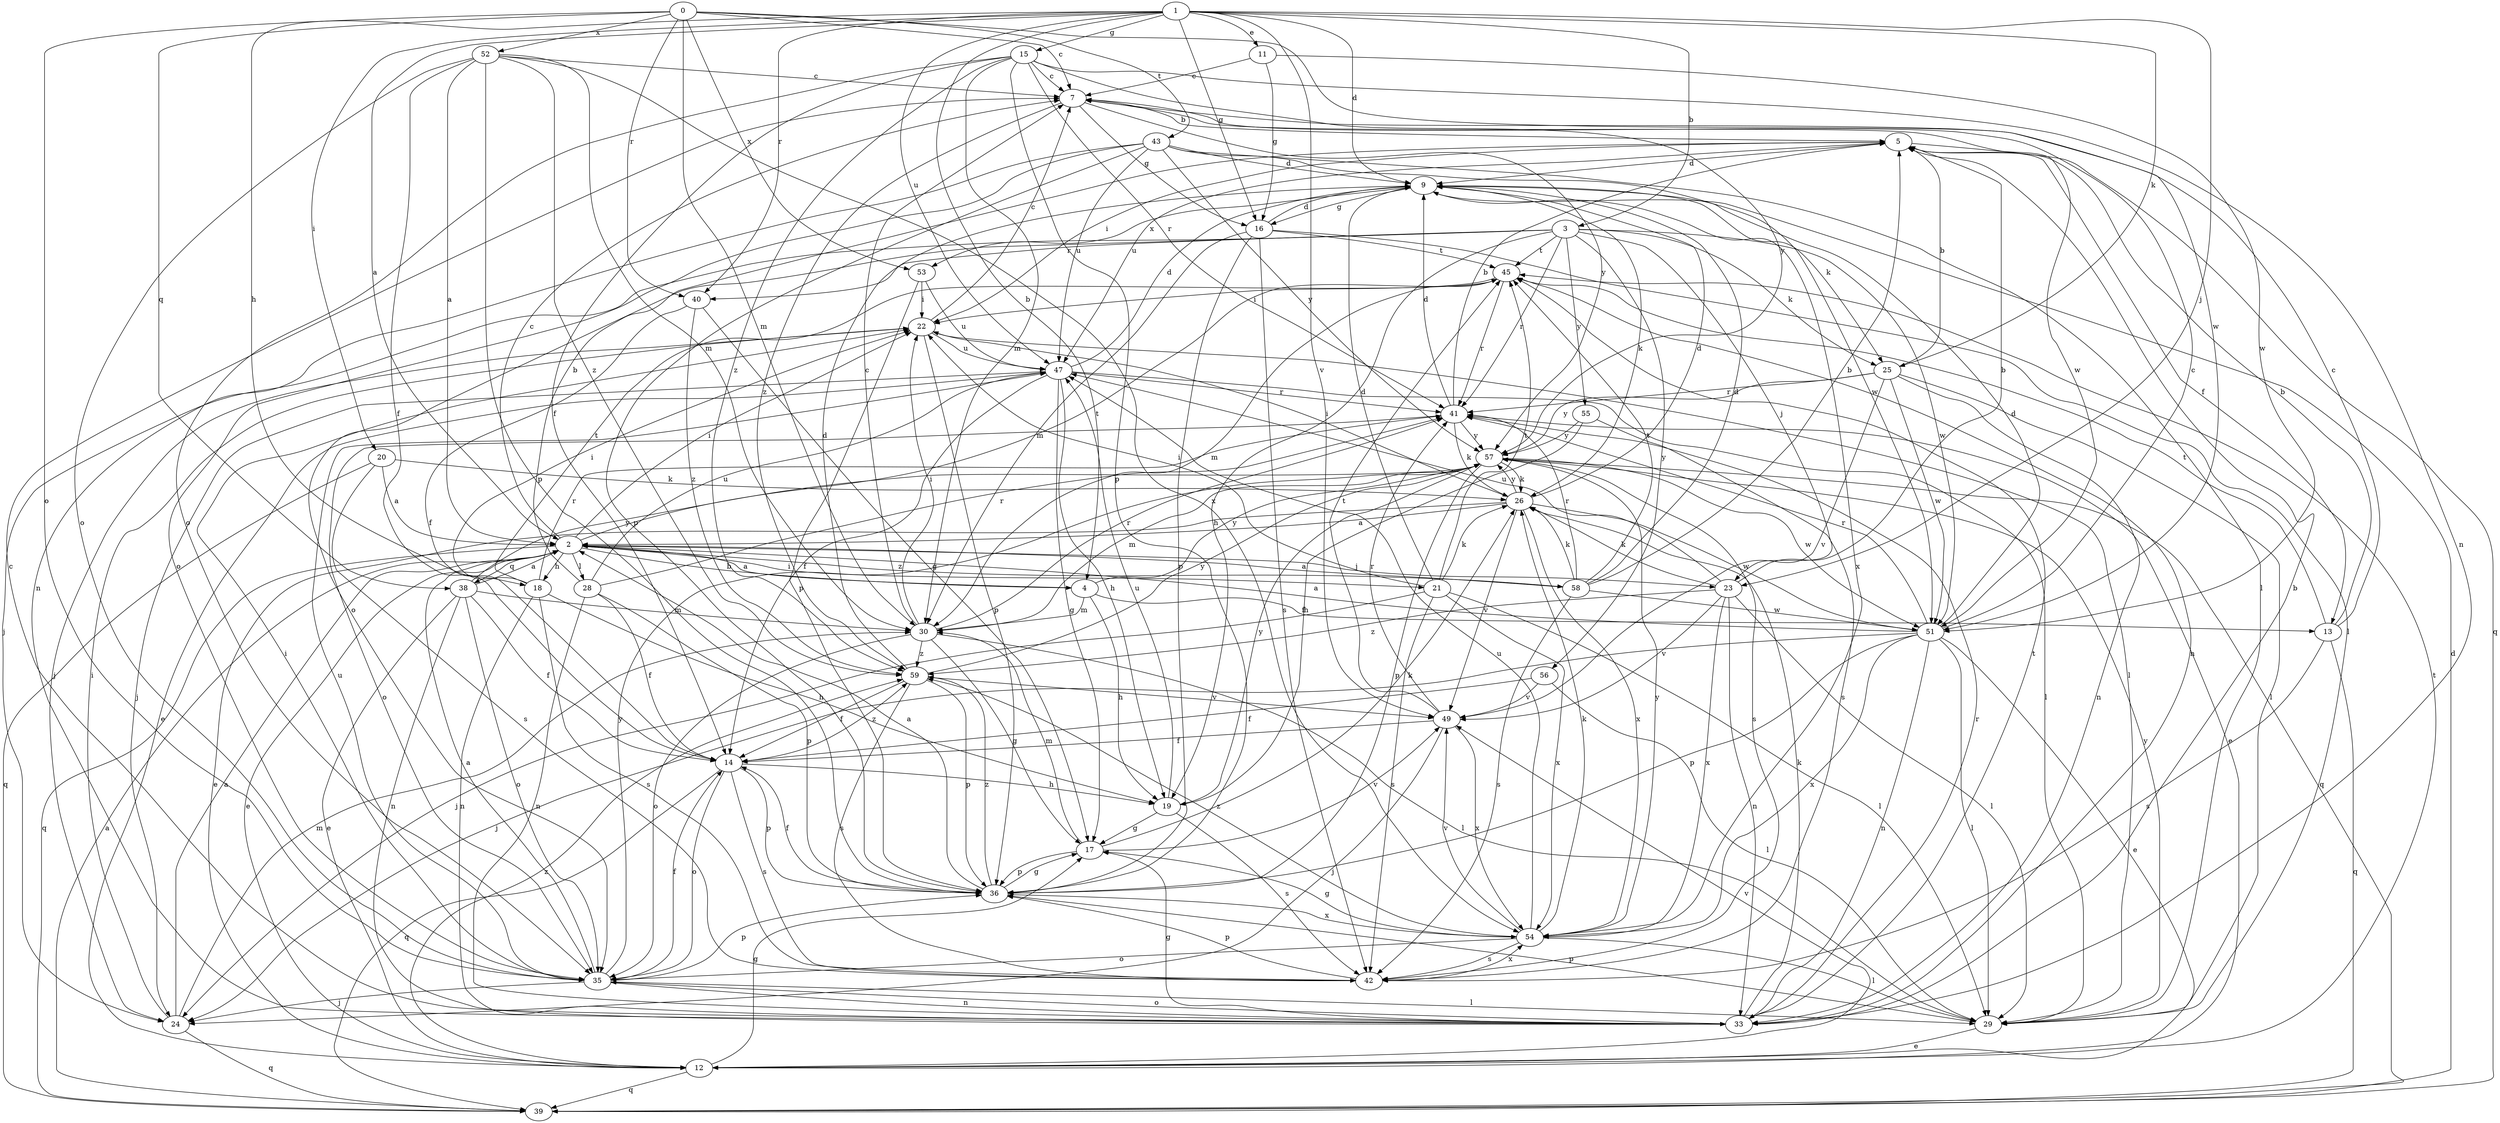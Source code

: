 strict digraph  {
0;
1;
2;
3;
4;
5;
7;
9;
11;
12;
13;
14;
15;
16;
17;
18;
19;
20;
21;
22;
23;
24;
25;
26;
28;
29;
30;
33;
35;
36;
38;
39;
40;
41;
42;
43;
45;
47;
49;
51;
52;
53;
54;
55;
56;
57;
58;
59;
0 -> 7  [label=c];
0 -> 30  [label=m];
0 -> 35  [label=o];
0 -> 38  [label=q];
0 -> 40  [label=r];
0 -> 43  [label=t];
0 -> 51  [label=w];
0 -> 52  [label=x];
0 -> 53  [label=x];
1 -> 2  [label=a];
1 -> 3  [label=b];
1 -> 4  [label=b];
1 -> 9  [label=d];
1 -> 11  [label=e];
1 -> 15  [label=g];
1 -> 16  [label=g];
1 -> 18  [label=h];
1 -> 20  [label=i];
1 -> 23  [label=j];
1 -> 25  [label=k];
1 -> 40  [label=r];
1 -> 47  [label=u];
1 -> 49  [label=v];
2 -> 4  [label=b];
2 -> 7  [label=c];
2 -> 12  [label=e];
2 -> 18  [label=h];
2 -> 21  [label=i];
2 -> 22  [label=i];
2 -> 23  [label=j];
2 -> 28  [label=l];
2 -> 38  [label=q];
2 -> 39  [label=q];
2 -> 45  [label=t];
2 -> 58  [label=z];
3 -> 19  [label=h];
3 -> 23  [label=j];
3 -> 24  [label=j];
3 -> 25  [label=k];
3 -> 35  [label=o];
3 -> 40  [label=r];
3 -> 41  [label=r];
3 -> 45  [label=t];
3 -> 51  [label=w];
3 -> 55  [label=y];
3 -> 56  [label=y];
4 -> 2  [label=a];
4 -> 13  [label=f];
4 -> 19  [label=h];
4 -> 30  [label=m];
4 -> 57  [label=y];
5 -> 9  [label=d];
5 -> 13  [label=f];
5 -> 22  [label=i];
5 -> 39  [label=q];
5 -> 47  [label=u];
7 -> 5  [label=b];
7 -> 16  [label=g];
7 -> 51  [label=w];
7 -> 57  [label=y];
7 -> 59  [label=z];
9 -> 16  [label=g];
9 -> 25  [label=k];
9 -> 26  [label=k];
9 -> 53  [label=x];
9 -> 54  [label=x];
11 -> 7  [label=c];
11 -> 16  [label=g];
11 -> 51  [label=w];
12 -> 17  [label=g];
12 -> 39  [label=q];
12 -> 45  [label=t];
12 -> 49  [label=v];
12 -> 59  [label=z];
13 -> 5  [label=b];
13 -> 7  [label=c];
13 -> 39  [label=q];
13 -> 42  [label=s];
13 -> 45  [label=t];
14 -> 19  [label=h];
14 -> 35  [label=o];
14 -> 36  [label=p];
14 -> 39  [label=q];
14 -> 42  [label=s];
14 -> 59  [label=z];
15 -> 7  [label=c];
15 -> 14  [label=f];
15 -> 30  [label=m];
15 -> 33  [label=n];
15 -> 35  [label=o];
15 -> 36  [label=p];
15 -> 41  [label=r];
15 -> 57  [label=y];
15 -> 59  [label=z];
16 -> 9  [label=d];
16 -> 29  [label=l];
16 -> 30  [label=m];
16 -> 36  [label=p];
16 -> 42  [label=s];
16 -> 45  [label=t];
17 -> 26  [label=k];
17 -> 30  [label=m];
17 -> 36  [label=p];
17 -> 49  [label=v];
18 -> 19  [label=h];
18 -> 22  [label=i];
18 -> 33  [label=n];
18 -> 41  [label=r];
18 -> 42  [label=s];
18 -> 45  [label=t];
19 -> 17  [label=g];
19 -> 42  [label=s];
19 -> 47  [label=u];
19 -> 57  [label=y];
20 -> 2  [label=a];
20 -> 26  [label=k];
20 -> 39  [label=q];
20 -> 42  [label=s];
21 -> 9  [label=d];
21 -> 22  [label=i];
21 -> 24  [label=j];
21 -> 26  [label=k];
21 -> 29  [label=l];
21 -> 42  [label=s];
21 -> 45  [label=t];
21 -> 54  [label=x];
22 -> 7  [label=c];
22 -> 24  [label=j];
22 -> 29  [label=l];
22 -> 36  [label=p];
22 -> 47  [label=u];
23 -> 5  [label=b];
23 -> 26  [label=k];
23 -> 29  [label=l];
23 -> 33  [label=n];
23 -> 47  [label=u];
23 -> 49  [label=v];
23 -> 54  [label=x];
23 -> 59  [label=z];
24 -> 2  [label=a];
24 -> 22  [label=i];
24 -> 30  [label=m];
24 -> 39  [label=q];
25 -> 5  [label=b];
25 -> 29  [label=l];
25 -> 33  [label=n];
25 -> 41  [label=r];
25 -> 49  [label=v];
25 -> 51  [label=w];
25 -> 57  [label=y];
26 -> 2  [label=a];
26 -> 9  [label=d];
26 -> 12  [label=e];
26 -> 22  [label=i];
26 -> 49  [label=v];
26 -> 51  [label=w];
26 -> 54  [label=x];
26 -> 57  [label=y];
28 -> 5  [label=b];
28 -> 14  [label=f];
28 -> 33  [label=n];
28 -> 36  [label=p];
28 -> 41  [label=r];
28 -> 47  [label=u];
29 -> 12  [label=e];
29 -> 36  [label=p];
29 -> 57  [label=y];
30 -> 7  [label=c];
30 -> 17  [label=g];
30 -> 22  [label=i];
30 -> 29  [label=l];
30 -> 35  [label=o];
30 -> 41  [label=r];
30 -> 59  [label=z];
33 -> 5  [label=b];
33 -> 7  [label=c];
33 -> 17  [label=g];
33 -> 26  [label=k];
33 -> 35  [label=o];
33 -> 41  [label=r];
33 -> 45  [label=t];
35 -> 2  [label=a];
35 -> 14  [label=f];
35 -> 22  [label=i];
35 -> 24  [label=j];
35 -> 29  [label=l];
35 -> 33  [label=n];
35 -> 36  [label=p];
35 -> 47  [label=u];
35 -> 57  [label=y];
36 -> 2  [label=a];
36 -> 14  [label=f];
36 -> 17  [label=g];
36 -> 54  [label=x];
36 -> 59  [label=z];
38 -> 2  [label=a];
38 -> 12  [label=e];
38 -> 14  [label=f];
38 -> 30  [label=m];
38 -> 33  [label=n];
38 -> 35  [label=o];
38 -> 57  [label=y];
39 -> 2  [label=a];
39 -> 9  [label=d];
40 -> 14  [label=f];
40 -> 17  [label=g];
40 -> 59  [label=z];
41 -> 5  [label=b];
41 -> 9  [label=d];
41 -> 12  [label=e];
41 -> 26  [label=k];
41 -> 35  [label=o];
41 -> 57  [label=y];
42 -> 36  [label=p];
42 -> 54  [label=x];
43 -> 9  [label=d];
43 -> 29  [label=l];
43 -> 33  [label=n];
43 -> 35  [label=o];
43 -> 36  [label=p];
43 -> 47  [label=u];
43 -> 51  [label=w];
43 -> 57  [label=y];
45 -> 22  [label=i];
45 -> 30  [label=m];
45 -> 33  [label=n];
45 -> 41  [label=r];
47 -> 9  [label=d];
47 -> 12  [label=e];
47 -> 14  [label=f];
47 -> 17  [label=g];
47 -> 19  [label=h];
47 -> 24  [label=j];
47 -> 29  [label=l];
47 -> 41  [label=r];
49 -> 14  [label=f];
49 -> 24  [label=j];
49 -> 41  [label=r];
49 -> 45  [label=t];
49 -> 54  [label=x];
51 -> 2  [label=a];
51 -> 7  [label=c];
51 -> 9  [label=d];
51 -> 12  [label=e];
51 -> 24  [label=j];
51 -> 29  [label=l];
51 -> 33  [label=n];
51 -> 36  [label=p];
51 -> 41  [label=r];
51 -> 54  [label=x];
52 -> 2  [label=a];
52 -> 7  [label=c];
52 -> 14  [label=f];
52 -> 30  [label=m];
52 -> 35  [label=o];
52 -> 36  [label=p];
52 -> 54  [label=x];
52 -> 59  [label=z];
53 -> 22  [label=i];
53 -> 36  [label=p];
53 -> 47  [label=u];
54 -> 17  [label=g];
54 -> 26  [label=k];
54 -> 29  [label=l];
54 -> 35  [label=o];
54 -> 42  [label=s];
54 -> 47  [label=u];
54 -> 49  [label=v];
54 -> 57  [label=y];
54 -> 59  [label=z];
55 -> 19  [label=h];
55 -> 42  [label=s];
55 -> 57  [label=y];
56 -> 14  [label=f];
56 -> 29  [label=l];
56 -> 49  [label=v];
57 -> 26  [label=k];
57 -> 30  [label=m];
57 -> 36  [label=p];
57 -> 39  [label=q];
57 -> 42  [label=s];
57 -> 51  [label=w];
58 -> 2  [label=a];
58 -> 5  [label=b];
58 -> 9  [label=d];
58 -> 26  [label=k];
58 -> 41  [label=r];
58 -> 42  [label=s];
58 -> 45  [label=t];
58 -> 51  [label=w];
59 -> 9  [label=d];
59 -> 14  [label=f];
59 -> 36  [label=p];
59 -> 42  [label=s];
59 -> 49  [label=v];
59 -> 57  [label=y];
}
